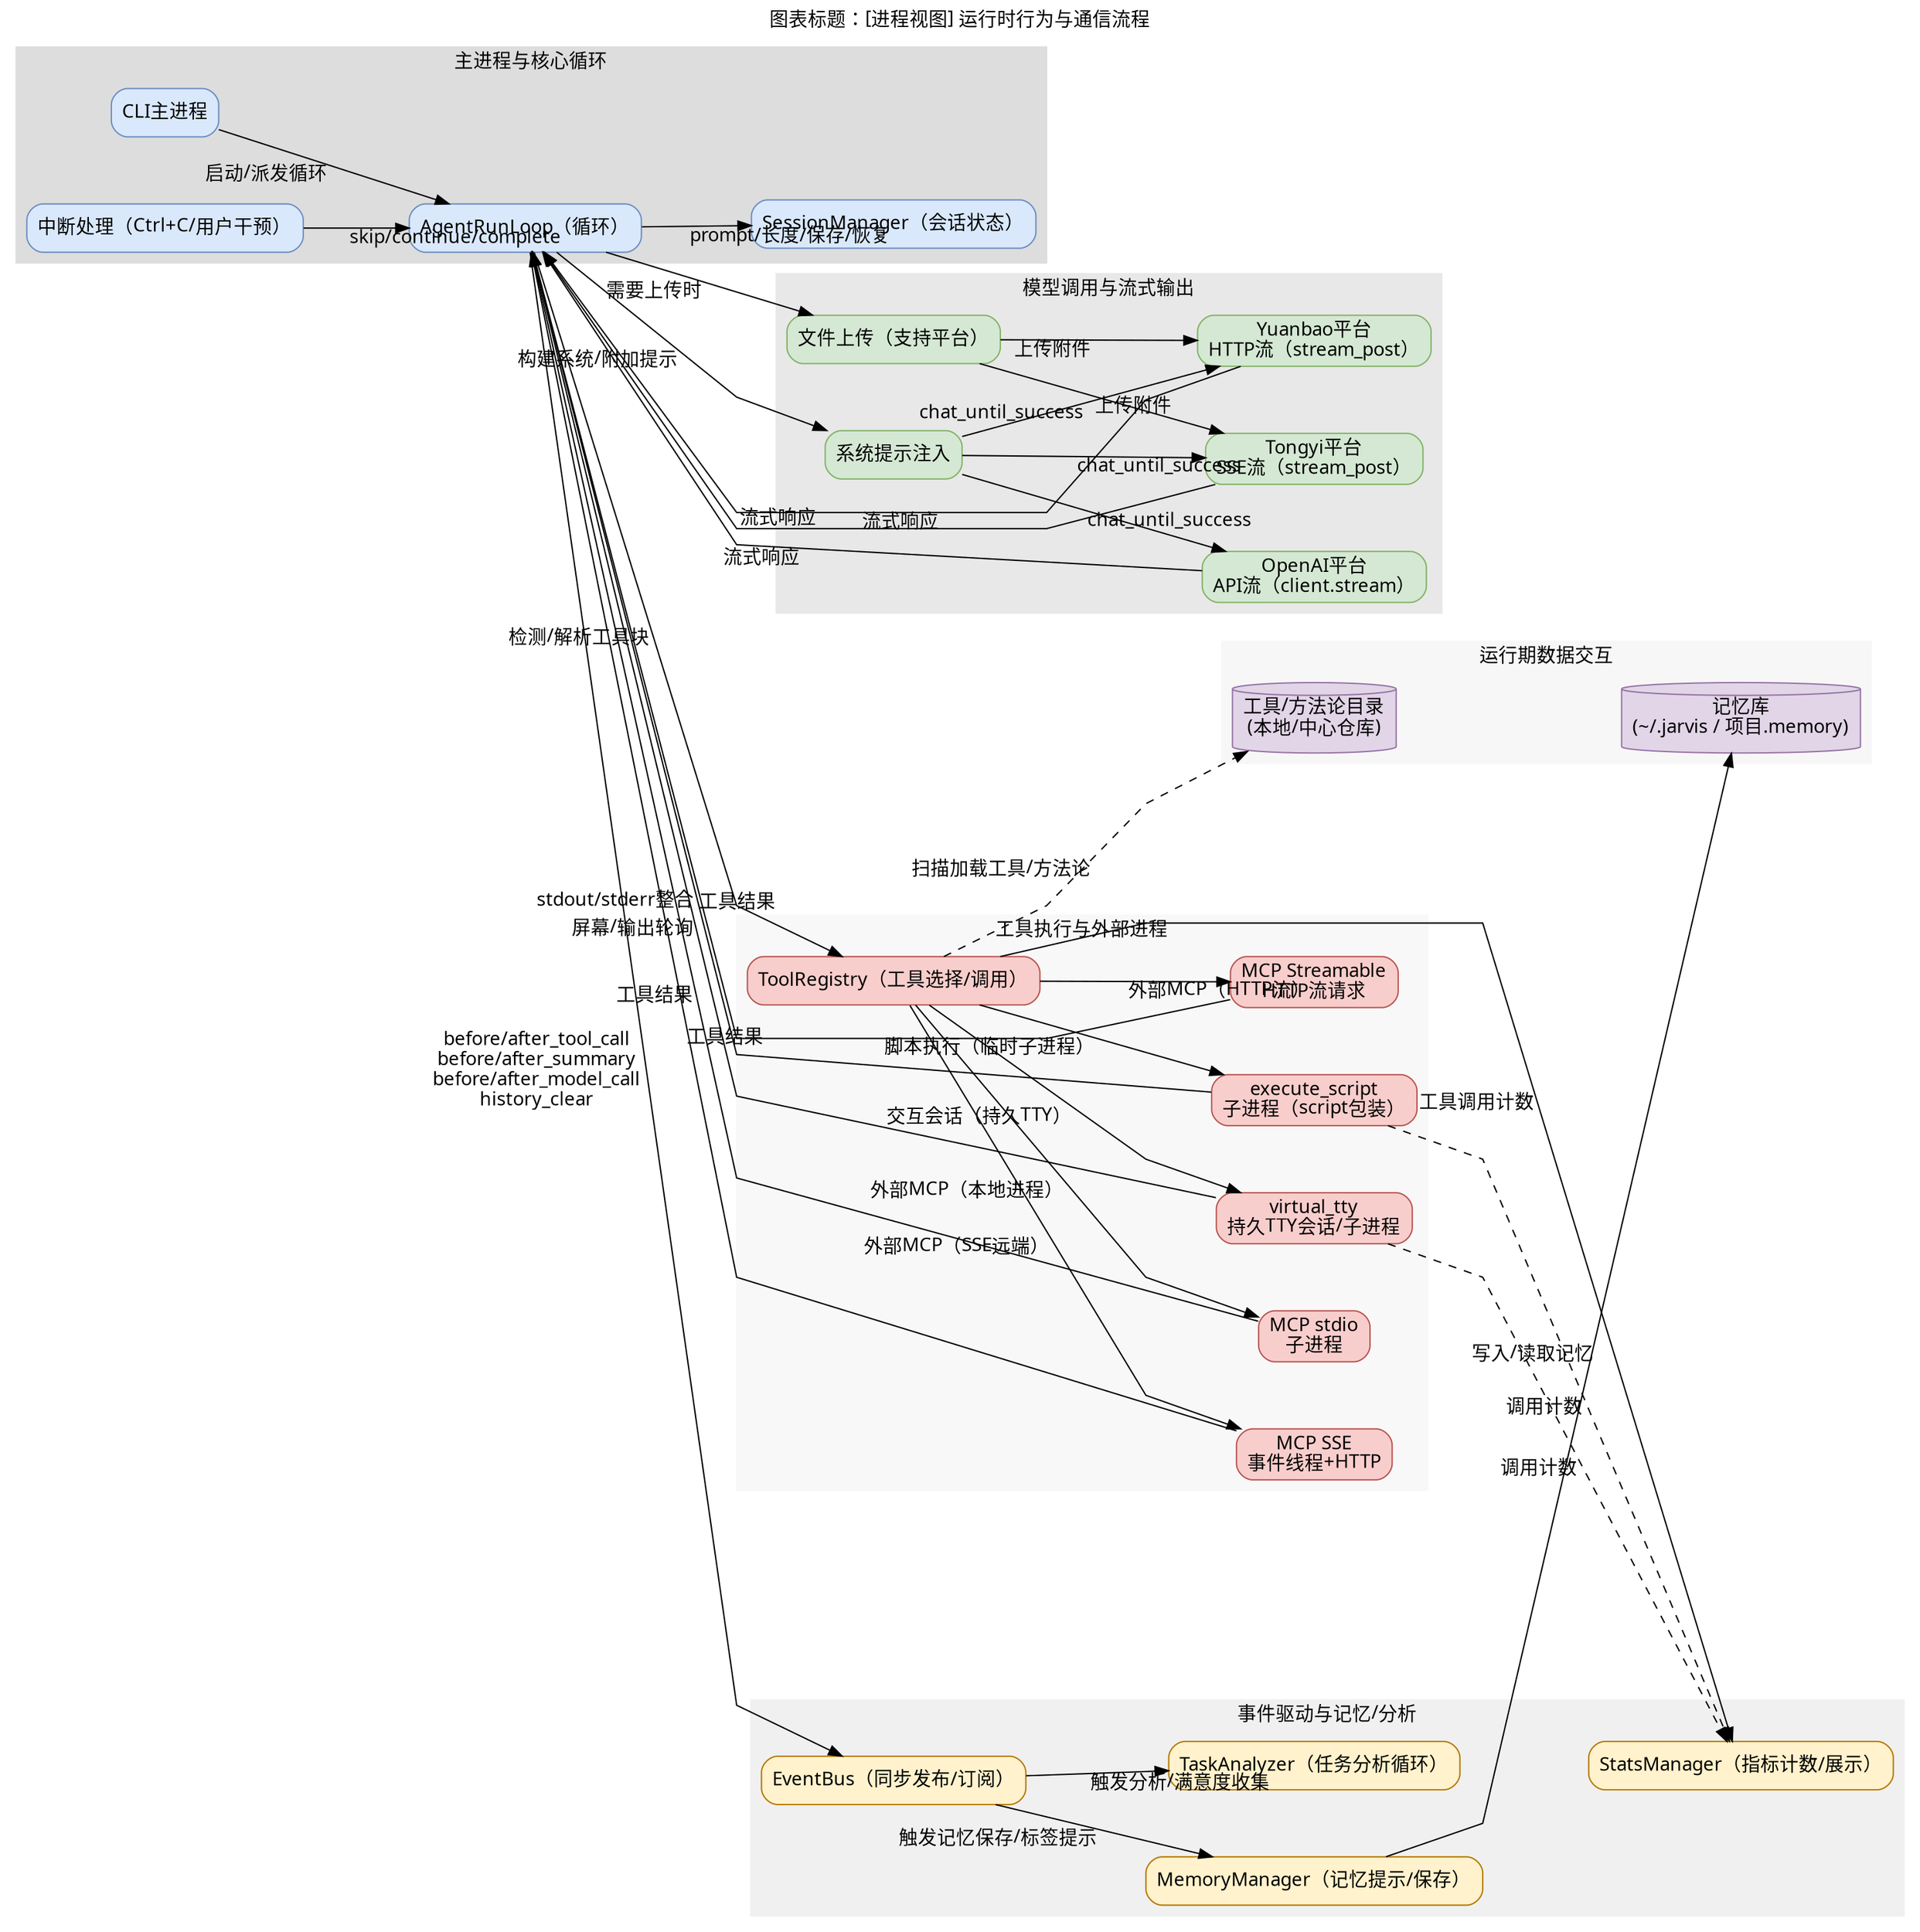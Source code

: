 digraph G {
  // --- Global Settings ---
  graph [rankdir="LR", splines=polyline, fontname="Sans-serif", label="图表标题：[进程视图] 运行时行为与通信流程", labelloc="t", newrank=true, nodesep=0.7, ranksep=1.1, overlap=false];
  node [shape=box, style="rounded,filled", fillcolor="#EFEFEF", fontname="Sans-serif"];
  edge [fontname="Sans-serif"];

  // 主进程与核心循环
  subgraph cluster_main {
    label = "主进程与核心循环";
    style = "filled";
    color = "#dddddd";
    node [fillcolor="#DAE8FC", color="#6C8EBF"];
    cli_proc [label="CLI主进程"];
    agent_loop [label="AgentRunLoop（循环）"];
    session_mgr [label="SessionManager（会话状态）"];
    interrupt_handler [label="中断处理（Ctrl+C/用户干预）"];
  }

  // 模型调用与流式输出（线程/连接）
  subgraph cluster_model {
    label = "模型调用与流式输出";
    style = "filled";
    color = "#e8e8e8";
    node [fillcolor="#D5E8D4", color="#82B366"];
    model_yuanbao [label="Yuanbao平台\nHTTP流（stream_post）"];
    model_tongyi [label="Tongyi平台\nSSE流（stream_post）"];
    model_openai [label="OpenAI平台\nAPI流（client.stream）"];
    system_prompt [label="系统提示注入"];
    file_upload [label="文件上传（支持平台）"];
  }

  // 工具执行与子进程/会话
  subgraph cluster_tools_runtime {
    label = "工具执行与外部进程";
    style = "filled";
    color = "#f8f8f8";
    node [fillcolor="#F8CECC", color="#B85450"];
    tool_registry [label="ToolRegistry（工具选择/调用）"];
    execute_script_proc [label="execute_script\n子进程（script包装）"];
    virtual_tty_sess [label="virtual_tty\n持久TTY会话/子进程"];
    mcp_stdio [label="MCP stdio\n子进程"];
    mcp_sse [label="MCP SSE\n事件线程+HTTP"];
    mcp_stream [label="MCP Streamable\nHTTP流请求"];
  }

  // 事件驱动与记忆/分析
  subgraph cluster_events {
    label = "事件驱动与记忆/分析";
    style = "filled";
    color = "#f0f0f0";
    node [fillcolor="#FFF2CC", color="#B57800"];
    event_bus [label="EventBus（同步发布/订阅）"];
    memory_mgr [label="MemoryManager（记忆提示/保存）"];
    task_analyzer [label="TaskAnalyzer（任务分析循环）"];
    stats_mgr [label="StatsManager（指标计数/展示）"];
  }

  // 数据存储交互（运行期）
  subgraph cluster_data {
    label = "运行期数据交互";
    style = "filled";
    color = "#f7f7f7";
    node [shape=cylinder, fillcolor="#E1D5E7", color="#9673A6"];
    mem_store [label="记忆库\n(~/.jarvis / 项目.memory)"];
    tools_repo [label="工具/方法论目录\n(本地/中心仓库)"];
  }

  // --- 运行时流程关系 ---
  // 主流程启动
  cli_proc -> agent_loop [xlabel="启动/派发循环"];

  // 每轮：组装提示 -> 模型调用（流式）
  agent_loop -> system_prompt [xlabel="构建系统/附加提示"];
  system_prompt -> model_yuanbao [xlabel="chat_until_success"];
  system_prompt -> model_tongyi [xlabel="chat_until_success"];
  system_prompt -> model_openai [xlabel="chat_until_success"];

  // 文件上传（上下文超限或方法论/文件分析）
  agent_loop -> file_upload [xlabel="需要上传时"];
  file_upload -> model_yuanbao [xlabel="上传附件"];
  file_upload -> model_tongyi [xlabel="上传附件"];

  // 流式响应返回到主循环
  model_yuanbao -> agent_loop [xlabel="流式响应"];
  model_tongyi -> agent_loop [xlabel="流式响应"];
  model_openai -> agent_loop [xlabel="流式响应"];

  // 工具调用路径
  agent_loop -> tool_registry [xlabel="检测/解析工具块"];
  tool_registry -> execute_script_proc [xlabel="脚本执行（临时子进程）"];
  tool_registry -> virtual_tty_sess [xlabel="交互会话（持久TTY）"];
  tool_registry -> mcp_stdio [xlabel="外部MCP（本地进程）"];
  tool_registry -> mcp_sse [xlabel="外部MCP（SSE远端）"];
  tool_registry -> mcp_stream [xlabel="外部MCP（HTTP流）"];

  // 工具结果返回合并
  execute_script_proc -> agent_loop [xlabel="stdout/stderr整合"];
  virtual_tty_sess -> agent_loop [xlabel="屏幕/输出轮询"];
  mcp_stdio -> agent_loop [xlabel="工具结果"];
  mcp_sse -> agent_loop [xlabel="工具结果"];
  mcp_stream -> agent_loop [xlabel="工具结果"];

  // 事件驱动钩子
  agent_loop -> event_bus [xlabel="before/after_tool_call\nbefore/after_summary\nbefore/after_model_call\nhistory_clear"];
  event_bus -> memory_mgr [xlabel="触发记忆保存/标签提示"];
  event_bus -> task_analyzer [xlabel="触发分析/满意度收集"];
  tool_registry -> stats_mgr [xlabel="工具调用计数"];
  execute_script_proc -> stats_mgr [xlabel="调用计数", style=dashed];
  virtual_tty_sess -> stats_mgr [xlabel="调用计数", style=dashed];

  // 会话与中断
  agent_loop -> session_mgr [xlabel="prompt/长度/保存/恢复"];
  interrupt_handler -> agent_loop [xlabel="skip/continue/complete"];

  // 记忆与数据流
  memory_mgr -> mem_store [xlabel="写入/读取记忆"];
  tool_registry -> tools_repo [xlabel="扫描加载工具/方法论", style=dashed];

  // 对齐
  { rank=same; model_yuanbao; model_tongyi; model_openai; }
  { rank=same; execute_script_proc; virtual_tty_sess; mcp_stdio; mcp_sse; mcp_stream; }
}
